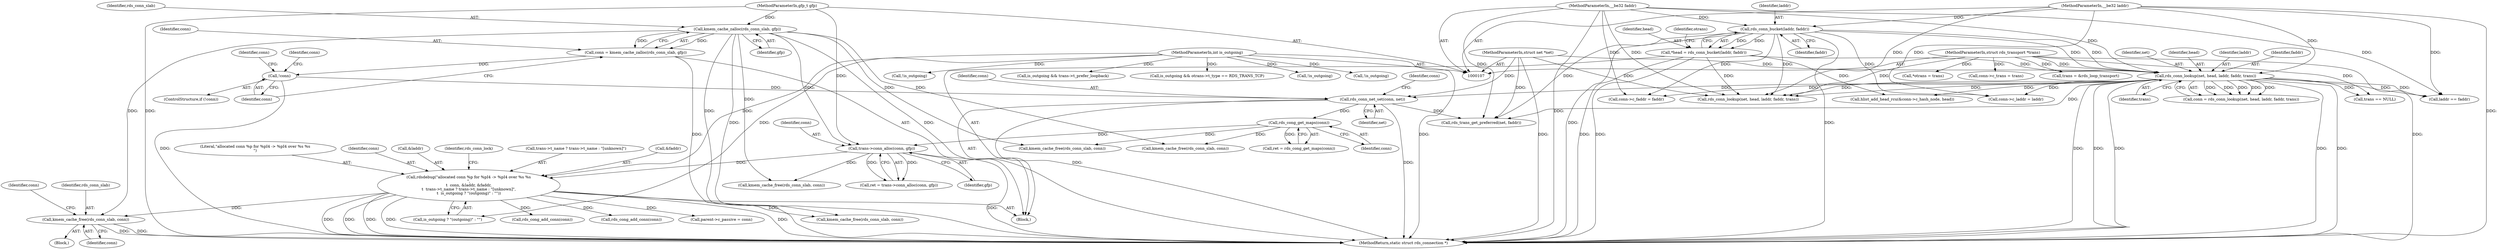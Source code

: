 digraph "0_linux_74e98eb085889b0d2d4908f59f6e00026063014f@API" {
"1000405" [label="(Call,kmem_cache_free(rds_conn_slab, conn))"];
"1000188" [label="(Call,kmem_cache_zalloc(rds_conn_slab, gfp))"];
"1000112" [label="(MethodParameterIn,gfp_t gfp)"];
"1000370" [label="(Call,rdsdebug(\"allocated conn %p for %pI4 -> %pI4 over %s %s\n\",\n\t  conn, &laddr, &faddr,\n\t  trans->t_name ? trans->t_name : \"[unknown]\",\n\t  is_outgoing ? \"(outgoing)\" : \"\"))"];
"1000306" [label="(Call,trans->conn_alloc(conn, gfp))"];
"1000246" [label="(Call,rds_cong_get_maps(conn))"];
"1000226" [label="(Call,rds_conn_net_set(conn, net))"];
"1000192" [label="(Call,!conn)"];
"1000186" [label="(Call,conn = kmem_cache_zalloc(rds_conn_slab, gfp))"];
"1000146" [label="(Call,rds_conn_lookup(net, head, laddr, faddr, trans))"];
"1000108" [label="(MethodParameterIn,struct net *net)"];
"1000121" [label="(Call,*head = rds_conn_bucket(laddr, faddr))"];
"1000123" [label="(Call,rds_conn_bucket(laddr, faddr))"];
"1000109" [label="(MethodParameterIn,__be32 laddr)"];
"1000110" [label="(MethodParameterIn,__be32 faddr)"];
"1000111" [label="(MethodParameterIn,struct rds_transport *trans)"];
"1000113" [label="(MethodParameterIn,int is_outgoing)"];
"1000135" [label="(Call,!is_outgoing)"];
"1000306" [label="(Call,trans->conn_alloc(conn, gfp))"];
"1000189" [label="(Identifier,rds_conn_slab)"];
"1000371" [label="(Literal,\"allocated conn %p for %pI4 -> %pI4 over %s %s\n\")"];
"1000148" [label="(Identifier,head)"];
"1000372" [label="(Identifier,conn)"];
"1000246" [label="(Call,rds_cong_get_maps(conn))"];
"1000228" [label="(Identifier,net)"];
"1000190" [label="(Identifier,gfp)"];
"1000227" [label="(Identifier,conn)"];
"1000261" [label="(Call,rds_trans_get_preferred(net, faddr))"];
"1000112" [label="(MethodParameterIn,gfp_t gfp)"];
"1000415" [label="(Call,parent->c_passive = conn)"];
"1000193" [label="(Identifier,conn)"];
"1000110" [label="(MethodParameterIn,__be32 faddr)"];
"1000429" [label="(Call,!is_outgoing)"];
"1000275" [label="(Call,is_outgoing && trans->t_prefer_loopback)"];
"1000149" [label="(Identifier,laddr)"];
"1000109" [label="(MethodParameterIn,__be32 laddr)"];
"1000196" [label="(Identifier,conn)"];
"1000465" [label="(Call,is_outgoing && otrans->t_type == RDS_TRANS_TCP)"];
"1000373" [label="(Call,&laddr)"];
"1000122" [label="(Identifier,head)"];
"1000409" [label="(Identifier,conn)"];
"1000211" [label="(Call,conn->c_faddr = faddr)"];
"1000113" [label="(MethodParameterIn,int is_outgoing)"];
"1000226" [label="(Call,rds_conn_net_set(conn, net))"];
"1000307" [label="(Identifier,conn)"];
"1000108" [label="(MethodParameterIn,struct net *net)"];
"1000206" [label="(Call,conn->c_laddr = laddr)"];
"1000170" [label="(Call,!is_outgoing)"];
"1000192" [label="(Call,!conn)"];
"1000187" [label="(Identifier,conn)"];
"1000406" [label="(Identifier,rds_conn_slab)"];
"1000377" [label="(Call,trans->t_name ? trans->t_name : \"[unknown]\")"];
"1000299" [label="(Call,conn->c_trans = trans)"];
"1000405" [label="(Call,kmem_cache_free(rds_conn_slab, conn))"];
"1000308" [label="(Identifier,gfp)"];
"1000244" [label="(Call,ret = rds_cong_get_maps(conn))"];
"1000151" [label="(Identifier,trans)"];
"1000186" [label="(Call,conn = kmem_cache_zalloc(rds_conn_slab, gfp))"];
"1000125" [label="(Identifier,faddr)"];
"1000131" [label="(Identifier,otrans)"];
"1000442" [label="(Call,rds_conn_lookup(net, head, laddr, faddr, trans))"];
"1000281" [label="(Call,trans = &rds_loop_transport)"];
"1000204" [label="(Identifier,conn)"];
"1000144" [label="(Call,conn = rds_conn_lookup(net, head, laddr, faddr, trans))"];
"1000290" [label="(Call,kmem_cache_free(rds_conn_slab, conn))"];
"1000150" [label="(Identifier,faddr)"];
"1000478" [label="(Call,hlist_add_head_rcu(&conn->c_hash_node, head))"];
"1000232" [label="(Identifier,conn)"];
"1000455" [label="(Call,kmem_cache_free(rds_conn_slab, conn))"];
"1000146" [label="(Call,rds_conn_lookup(net, head, laddr, faddr, trans))"];
"1000370" [label="(Call,rdsdebug(\"allocated conn %p for %pI4 -> %pI4 over %s %s\n\",\n\t  conn, &laddr, &faddr,\n\t  trans->t_name ? trans->t_name : \"[unknown]\",\n\t  is_outgoing ? \"(outgoing)\" : \"\"))"];
"1000385" [label="(Call,is_outgoing ? \"(outgoing)\" : \"\")"];
"1000121" [label="(Call,*head = rds_conn_bucket(laddr, faddr))"];
"1000495" [label="(MethodReturn,static struct rds_connection *)"];
"1000114" [label="(Block,)"];
"1000420" [label="(Call,rds_cong_add_conn(conn))"];
"1000407" [label="(Identifier,conn)"];
"1000304" [label="(Call,ret = trans->conn_alloc(conn, gfp))"];
"1000247" [label="(Identifier,conn)"];
"1000375" [label="(Call,&faddr)"];
"1000286" [label="(Call,trans == NULL)"];
"1000400" [label="(Block,)"];
"1000123" [label="(Call,rds_conn_bucket(laddr, faddr))"];
"1000191" [label="(ControlStructure,if (!conn))"];
"1000484" [label="(Call,rds_cong_add_conn(conn))"];
"1000391" [label="(Identifier,rds_conn_lock)"];
"1000147" [label="(Identifier,net)"];
"1000167" [label="(Call,laddr == faddr)"];
"1000124" [label="(Identifier,laddr)"];
"1000130" [label="(Call,*otrans = trans)"];
"1000251" [label="(Call,kmem_cache_free(rds_conn_slab, conn))"];
"1000111" [label="(MethodParameterIn,struct rds_transport *trans)"];
"1000188" [label="(Call,kmem_cache_zalloc(rds_conn_slab, gfp))"];
"1000312" [label="(Call,kmem_cache_free(rds_conn_slab, conn))"];
"1000405" -> "1000400"  [label="AST: "];
"1000405" -> "1000407"  [label="CFG: "];
"1000406" -> "1000405"  [label="AST: "];
"1000407" -> "1000405"  [label="AST: "];
"1000409" -> "1000405"  [label="CFG: "];
"1000405" -> "1000495"  [label="DDG: "];
"1000405" -> "1000495"  [label="DDG: "];
"1000188" -> "1000405"  [label="DDG: "];
"1000370" -> "1000405"  [label="DDG: "];
"1000188" -> "1000186"  [label="AST: "];
"1000188" -> "1000190"  [label="CFG: "];
"1000189" -> "1000188"  [label="AST: "];
"1000190" -> "1000188"  [label="AST: "];
"1000186" -> "1000188"  [label="CFG: "];
"1000188" -> "1000495"  [label="DDG: "];
"1000188" -> "1000495"  [label="DDG: "];
"1000188" -> "1000186"  [label="DDG: "];
"1000188" -> "1000186"  [label="DDG: "];
"1000112" -> "1000188"  [label="DDG: "];
"1000188" -> "1000251"  [label="DDG: "];
"1000188" -> "1000290"  [label="DDG: "];
"1000188" -> "1000306"  [label="DDG: "];
"1000188" -> "1000312"  [label="DDG: "];
"1000188" -> "1000455"  [label="DDG: "];
"1000112" -> "1000107"  [label="AST: "];
"1000112" -> "1000495"  [label="DDG: "];
"1000112" -> "1000306"  [label="DDG: "];
"1000370" -> "1000114"  [label="AST: "];
"1000370" -> "1000385"  [label="CFG: "];
"1000371" -> "1000370"  [label="AST: "];
"1000372" -> "1000370"  [label="AST: "];
"1000373" -> "1000370"  [label="AST: "];
"1000375" -> "1000370"  [label="AST: "];
"1000377" -> "1000370"  [label="AST: "];
"1000385" -> "1000370"  [label="AST: "];
"1000391" -> "1000370"  [label="CFG: "];
"1000370" -> "1000495"  [label="DDG: "];
"1000370" -> "1000495"  [label="DDG: "];
"1000370" -> "1000495"  [label="DDG: "];
"1000370" -> "1000495"  [label="DDG: "];
"1000370" -> "1000495"  [label="DDG: "];
"1000306" -> "1000370"  [label="DDG: "];
"1000113" -> "1000370"  [label="DDG: "];
"1000370" -> "1000415"  [label="DDG: "];
"1000370" -> "1000420"  [label="DDG: "];
"1000370" -> "1000455"  [label="DDG: "];
"1000370" -> "1000484"  [label="DDG: "];
"1000306" -> "1000304"  [label="AST: "];
"1000306" -> "1000308"  [label="CFG: "];
"1000307" -> "1000306"  [label="AST: "];
"1000308" -> "1000306"  [label="AST: "];
"1000304" -> "1000306"  [label="CFG: "];
"1000306" -> "1000495"  [label="DDG: "];
"1000306" -> "1000304"  [label="DDG: "];
"1000306" -> "1000304"  [label="DDG: "];
"1000246" -> "1000306"  [label="DDG: "];
"1000306" -> "1000312"  [label="DDG: "];
"1000246" -> "1000244"  [label="AST: "];
"1000246" -> "1000247"  [label="CFG: "];
"1000247" -> "1000246"  [label="AST: "];
"1000244" -> "1000246"  [label="CFG: "];
"1000246" -> "1000244"  [label="DDG: "];
"1000226" -> "1000246"  [label="DDG: "];
"1000246" -> "1000251"  [label="DDG: "];
"1000246" -> "1000290"  [label="DDG: "];
"1000226" -> "1000114"  [label="AST: "];
"1000226" -> "1000228"  [label="CFG: "];
"1000227" -> "1000226"  [label="AST: "];
"1000228" -> "1000226"  [label="AST: "];
"1000232" -> "1000226"  [label="CFG: "];
"1000226" -> "1000495"  [label="DDG: "];
"1000226" -> "1000495"  [label="DDG: "];
"1000192" -> "1000226"  [label="DDG: "];
"1000146" -> "1000226"  [label="DDG: "];
"1000108" -> "1000226"  [label="DDG: "];
"1000226" -> "1000261"  [label="DDG: "];
"1000192" -> "1000191"  [label="AST: "];
"1000192" -> "1000193"  [label="CFG: "];
"1000193" -> "1000192"  [label="AST: "];
"1000196" -> "1000192"  [label="CFG: "];
"1000204" -> "1000192"  [label="CFG: "];
"1000192" -> "1000495"  [label="DDG: "];
"1000186" -> "1000192"  [label="DDG: "];
"1000186" -> "1000114"  [label="AST: "];
"1000187" -> "1000186"  [label="AST: "];
"1000193" -> "1000186"  [label="CFG: "];
"1000186" -> "1000495"  [label="DDG: "];
"1000146" -> "1000144"  [label="AST: "];
"1000146" -> "1000151"  [label="CFG: "];
"1000147" -> "1000146"  [label="AST: "];
"1000148" -> "1000146"  [label="AST: "];
"1000149" -> "1000146"  [label="AST: "];
"1000150" -> "1000146"  [label="AST: "];
"1000151" -> "1000146"  [label="AST: "];
"1000144" -> "1000146"  [label="CFG: "];
"1000146" -> "1000495"  [label="DDG: "];
"1000146" -> "1000495"  [label="DDG: "];
"1000146" -> "1000495"  [label="DDG: "];
"1000146" -> "1000495"  [label="DDG: "];
"1000146" -> "1000495"  [label="DDG: "];
"1000146" -> "1000144"  [label="DDG: "];
"1000146" -> "1000144"  [label="DDG: "];
"1000146" -> "1000144"  [label="DDG: "];
"1000146" -> "1000144"  [label="DDG: "];
"1000146" -> "1000144"  [label="DDG: "];
"1000108" -> "1000146"  [label="DDG: "];
"1000121" -> "1000146"  [label="DDG: "];
"1000123" -> "1000146"  [label="DDG: "];
"1000123" -> "1000146"  [label="DDG: "];
"1000109" -> "1000146"  [label="DDG: "];
"1000110" -> "1000146"  [label="DDG: "];
"1000111" -> "1000146"  [label="DDG: "];
"1000146" -> "1000167"  [label="DDG: "];
"1000146" -> "1000167"  [label="DDG: "];
"1000146" -> "1000206"  [label="DDG: "];
"1000146" -> "1000211"  [label="DDG: "];
"1000146" -> "1000261"  [label="DDG: "];
"1000146" -> "1000286"  [label="DDG: "];
"1000146" -> "1000442"  [label="DDG: "];
"1000146" -> "1000442"  [label="DDG: "];
"1000146" -> "1000478"  [label="DDG: "];
"1000108" -> "1000107"  [label="AST: "];
"1000108" -> "1000495"  [label="DDG: "];
"1000108" -> "1000261"  [label="DDG: "];
"1000108" -> "1000442"  [label="DDG: "];
"1000121" -> "1000114"  [label="AST: "];
"1000121" -> "1000123"  [label="CFG: "];
"1000122" -> "1000121"  [label="AST: "];
"1000123" -> "1000121"  [label="AST: "];
"1000131" -> "1000121"  [label="CFG: "];
"1000121" -> "1000495"  [label="DDG: "];
"1000121" -> "1000495"  [label="DDG: "];
"1000123" -> "1000121"  [label="DDG: "];
"1000123" -> "1000121"  [label="DDG: "];
"1000121" -> "1000442"  [label="DDG: "];
"1000121" -> "1000478"  [label="DDG: "];
"1000123" -> "1000125"  [label="CFG: "];
"1000124" -> "1000123"  [label="AST: "];
"1000125" -> "1000123"  [label="AST: "];
"1000123" -> "1000495"  [label="DDG: "];
"1000123" -> "1000495"  [label="DDG: "];
"1000109" -> "1000123"  [label="DDG: "];
"1000110" -> "1000123"  [label="DDG: "];
"1000123" -> "1000206"  [label="DDG: "];
"1000123" -> "1000211"  [label="DDG: "];
"1000123" -> "1000261"  [label="DDG: "];
"1000123" -> "1000442"  [label="DDG: "];
"1000109" -> "1000107"  [label="AST: "];
"1000109" -> "1000495"  [label="DDG: "];
"1000109" -> "1000167"  [label="DDG: "];
"1000109" -> "1000206"  [label="DDG: "];
"1000109" -> "1000442"  [label="DDG: "];
"1000110" -> "1000107"  [label="AST: "];
"1000110" -> "1000495"  [label="DDG: "];
"1000110" -> "1000167"  [label="DDG: "];
"1000110" -> "1000211"  [label="DDG: "];
"1000110" -> "1000261"  [label="DDG: "];
"1000110" -> "1000442"  [label="DDG: "];
"1000111" -> "1000107"  [label="AST: "];
"1000111" -> "1000495"  [label="DDG: "];
"1000111" -> "1000130"  [label="DDG: "];
"1000111" -> "1000281"  [label="DDG: "];
"1000111" -> "1000286"  [label="DDG: "];
"1000111" -> "1000299"  [label="DDG: "];
"1000111" -> "1000442"  [label="DDG: "];
"1000113" -> "1000107"  [label="AST: "];
"1000113" -> "1000495"  [label="DDG: "];
"1000113" -> "1000135"  [label="DDG: "];
"1000113" -> "1000170"  [label="DDG: "];
"1000113" -> "1000275"  [label="DDG: "];
"1000113" -> "1000385"  [label="DDG: "];
"1000113" -> "1000429"  [label="DDG: "];
"1000113" -> "1000465"  [label="DDG: "];
}
